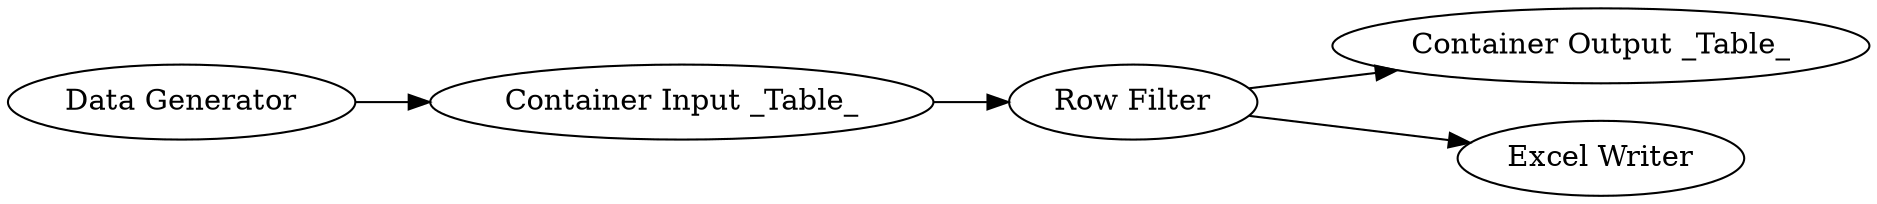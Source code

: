 digraph {
	"-7938345986922963844_3" [label="Container Input _Table_"]
	"-7938345986922963844_4" [label="Row Filter"]
	"-7938345986922963844_5" [label="Container Output _Table_"]
	"-7938345986922963844_6" [label="Excel Writer"]
	"-7938345986922963844_1" [label="Data Generator"]
	"-7938345986922963844_1" -> "-7938345986922963844_3"
	"-7938345986922963844_3" -> "-7938345986922963844_4"
	"-7938345986922963844_4" -> "-7938345986922963844_5"
	"-7938345986922963844_4" -> "-7938345986922963844_6"
	rankdir=LR
}
